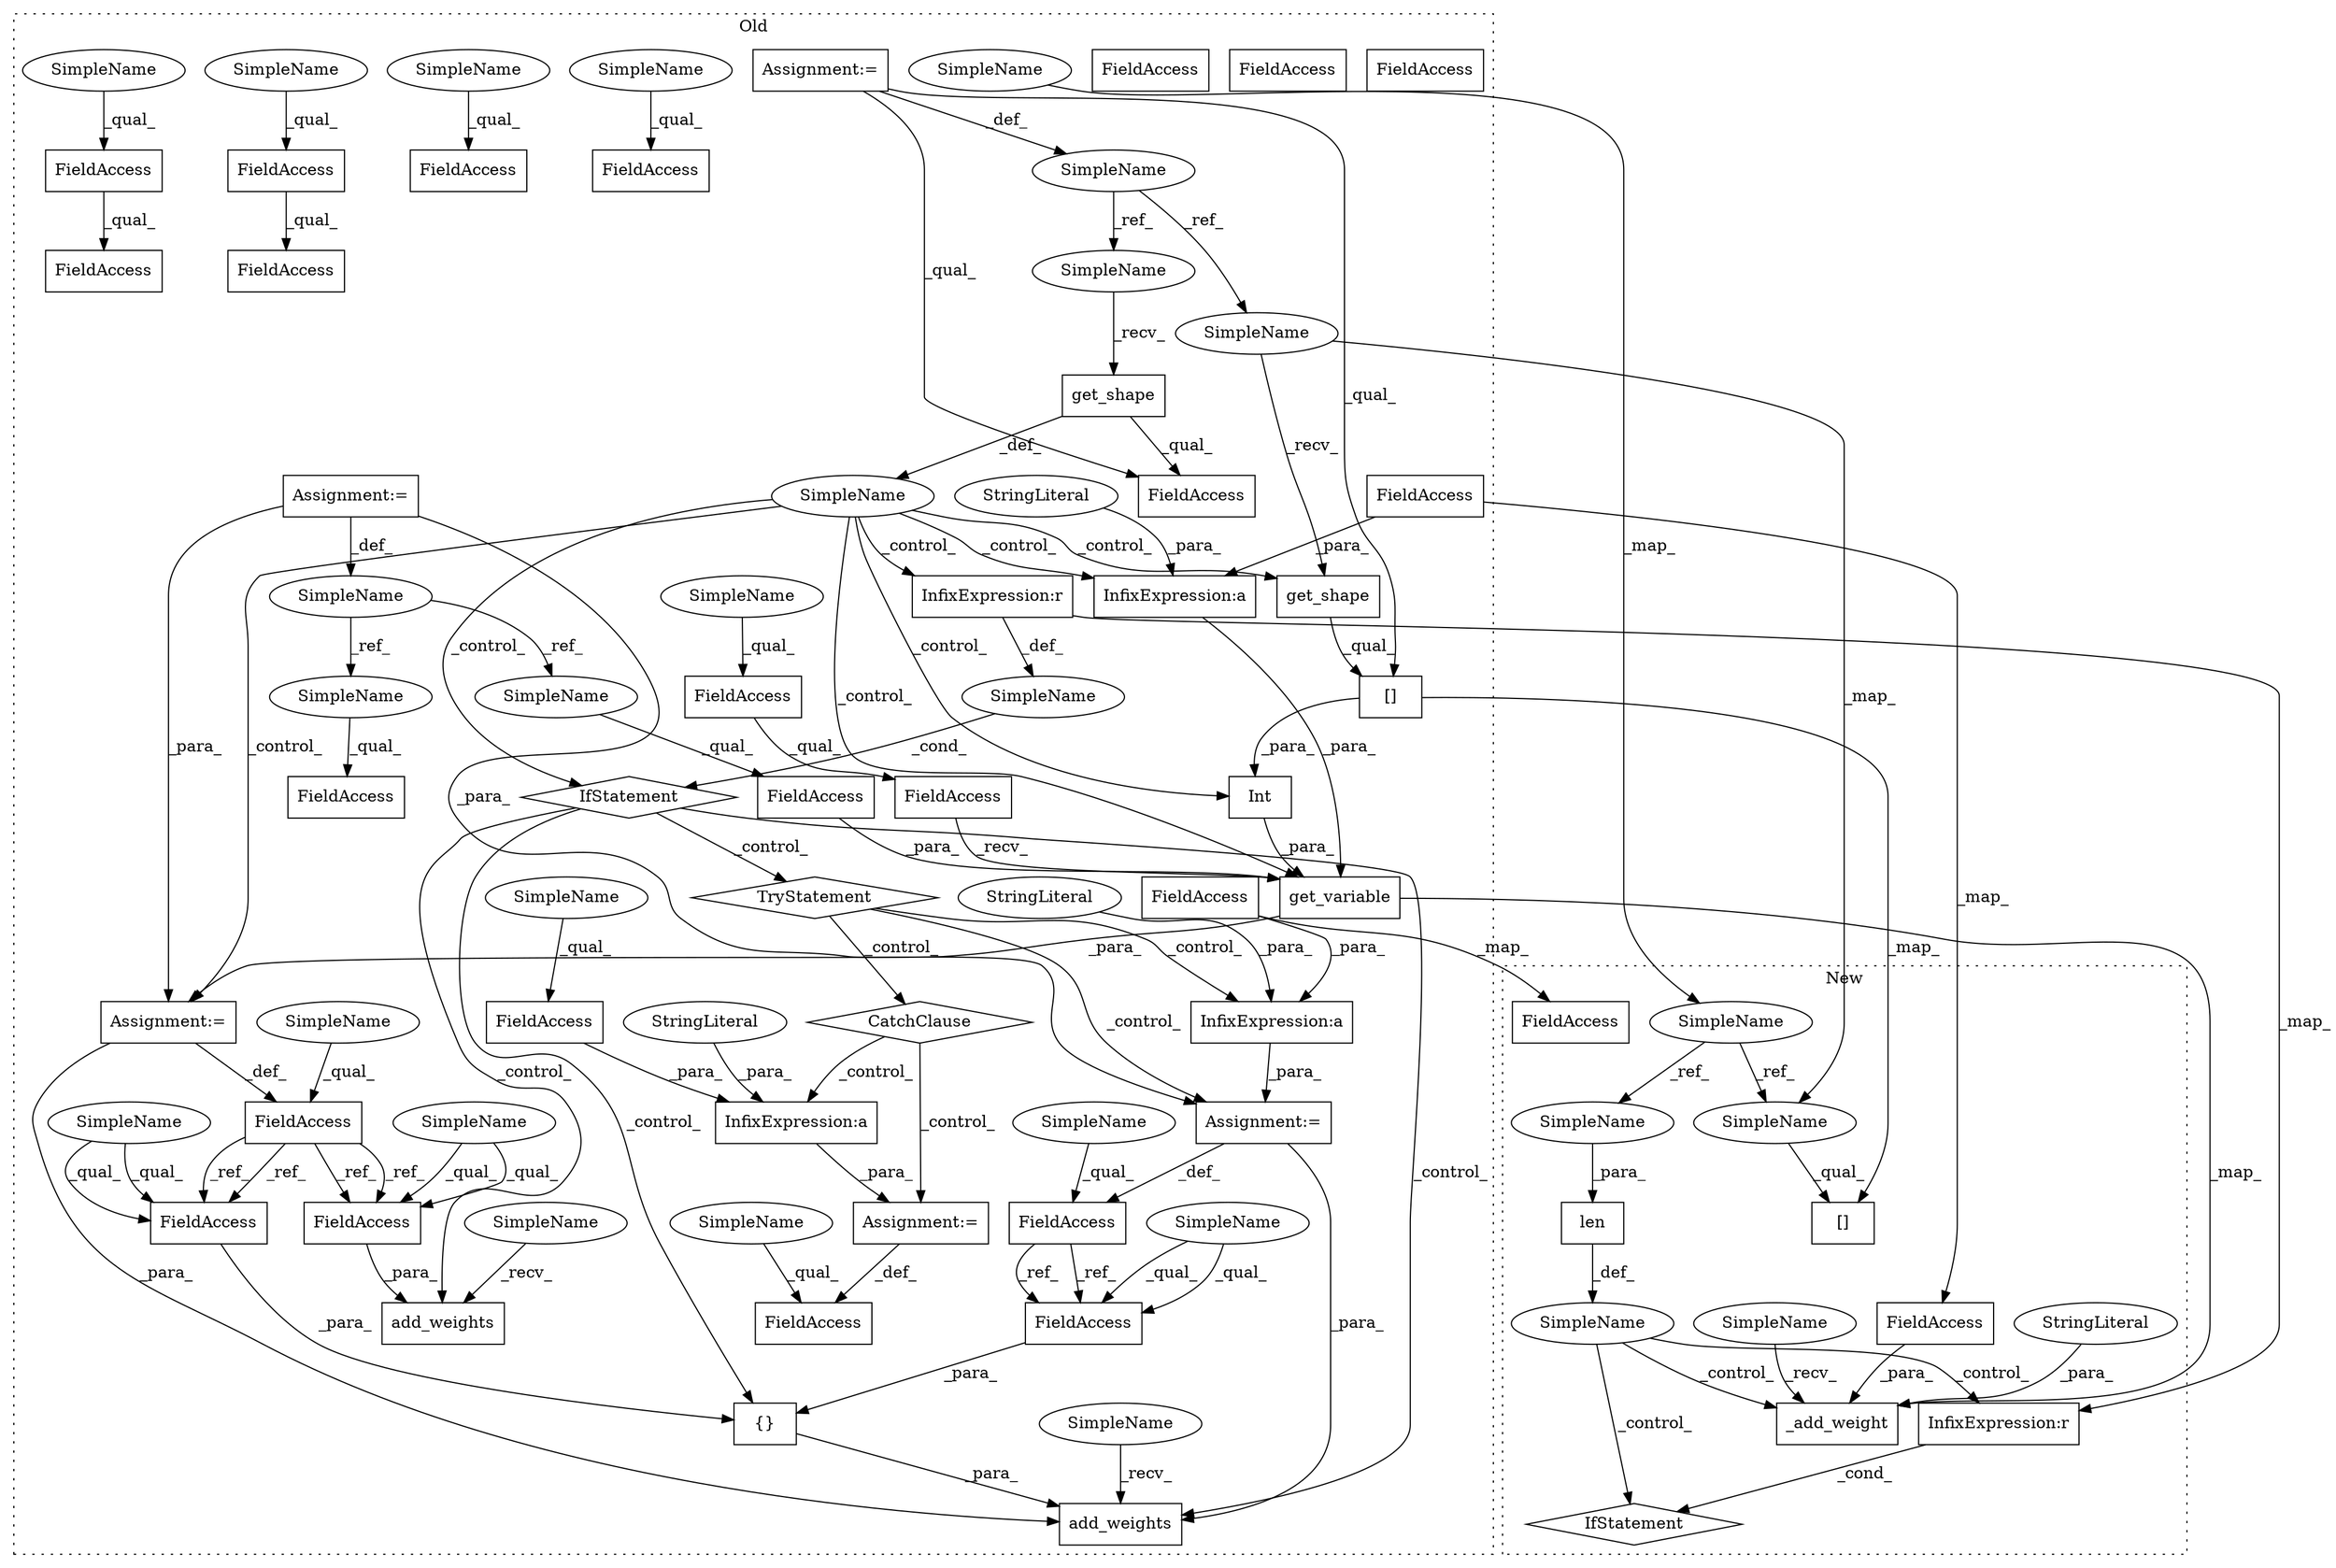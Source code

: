 digraph G {
subgraph cluster0 {
1 [label="get_variable" a="32" s="1495,1614" l="13,1" shape="box"];
3 [label="FieldAccess" a="22" s="1576" l="21" shape="box"];
4 [label="FieldAccess" a="22" s="1474" l="20" shape="box"];
5 [label="FieldAccess" a="22" s="1474" l="17" shape="box"];
6 [label="FieldAccess" a="22" s="1467" l="6" shape="box"];
7 [label="InfixExpression:a" a="27" s="1518" l="3" shape="box"];
9 [label="FieldAccess" a="22" s="1509" l="9" shape="box"];
10 [label="StringLiteral" a="45" s="1521" l="5" shape="ellipse"];
12 [label="FieldAccess" a="22" s="1668" l="6" shape="box"];
13 [label="Assignment:=" a="7" s="1473" l="1" shape="box"];
14 [label="FieldAccess" a="22" s="2057" l="6" shape="box"];
15 [label="add_weights" a="32" s="2045,2063" l="12,1" shape="box"];
16 [label="FieldAccess" a="22" s="2003" l="6" shape="box"];
17 [label="FieldAccess" a="22" s="2010" l="6" shape="box"];
18 [label="IfStatement" a="25" s="1621,1644" l="4,2" shape="diamond"];
20 [label="FieldAccess" a="22" s="1710" l="9" shape="box"];
21 [label="{}" a="4" s="2002,2016" l="1,1" shape="box"];
22 [label="add_weights" a="32" s="1981,2017" l="12,1" shape="box"];
23 [label="SimpleName" a="42" s="1159" l="12" shape="ellipse"];
24 [label="FieldAccess" a="22" s="1753" l="21" shape="box"];
25 [label="FieldAccess" a="22" s="1856" l="17" shape="box"];
26 [label="FieldAccess" a="22" s="1856" l="20" shape="box"];
27 [label="FieldAccess" a="22" s="1675" l="17" shape="box"];
28 [label="Assignment:=" a="7" s="1159" l="12" shape="box"];
29 [label="InfixExpression:a" a="27" s="1719" l="3" shape="box"];
30 [label="StringLiteral" a="45" s="1722" l="4" shape="ellipse"];
31 [label="FieldAccess" a="22" s="1675" l="20" shape="box"];
32 [label="Assignment:=" a="7" s="1674" l="1" shape="box"];
33 [label="InfixExpression:a" a="27" s="1900" l="3" shape="box"];
34 [label="SimpleName" a="42" s="" l="" shape="ellipse"];
35 [label="CatchClause" a="12" s="1803,1837" l="13,2" shape="diamond"];
36 [label="StringLiteral" a="45" s="1903" l="4" shape="ellipse"];
37 [label="FieldAccess" a="22" s="1891" l="9" shape="box"];
38 [label="FieldAccess" a="22" s="1849" l="6" shape="box"];
39 [label="TryStatement" a="54" s="1654" l="4" shape="diamond"];
40 [label="FieldAccess" a="22" s="1741" l="11" shape="box"];
41 [label="FieldAccess" a="22" s="1775" l="16" shape="box"];
42 [label="Assignment:=" a="7" s="1855" l="1" shape="box"];
43 [label="SimpleName" a="42" s="" l="" shape="ellipse"];
44 [label="get_shape" a="32" s="1445" l="11" shape="box"];
45 [label="Int" a="32" s="1434,1460" l="4,1" shape="box"];
46 [label="get_shape" a="32" s="1188" l="11" shape="box"];
47 [label="SimpleName" a="42" s="1110" l="6" shape="ellipse"];
50 [label="InfixExpression:r" a="27" s="1636" l="4" shape="box"];
52 [label="FieldAccess" a="22" s="1181" l="24" shape="box"];
55 [label="SimpleName" a="42" s="1079" l="6" shape="ellipse"];
57 [label="[]" a="2" s="1438,1459" l="19,1" shape="box"];
58 [label="Assignment:=" a="7" s="1110" l="6" shape="box"];
59 [label="SimpleName" a="42" s="1668" l="4" shape="ellipse"];
60 [label="SimpleName" a="42" s="1775" l="4" shape="ellipse"];
61 [label="SimpleName" a="42" s="1467" l="4" shape="ellipse"];
62 [label="SimpleName" a="42" s="2003" l="4" shape="ellipse"];
63 [label="SimpleName" a="42" s="2010" l="4" shape="ellipse"];
64 [label="SimpleName" a="42" s="1741" l="4" shape="ellipse"];
65 [label="SimpleName" a="42" s="1976" l="4" shape="ellipse"];
66 [label="SimpleName" a="42" s="2057" l="4" shape="ellipse"];
67 [label="SimpleName" a="42" s="2040" l="4" shape="ellipse"];
68 [label="FieldAccess" a="22" s="2010" l="6" shape="box"];
69 [label="SimpleName" a="42" s="1891" l="4" shape="ellipse"];
70 [label="SimpleName" a="42" s="1849" l="4" shape="ellipse"];
72 [label="FieldAccess" a="22" s="2057" l="6" shape="box"];
73 [label="FieldAccess" a="22" s="2003" l="6" shape="box"];
74 [label="SimpleName" a="42" s="1438" l="6" shape="ellipse"];
75 [label="SimpleName" a="42" s="1181" l="6" shape="ellipse"];
78 [label="SimpleName" a="42" s="1856" l="10" shape="ellipse"];
79 [label="SimpleName" a="42" s="1474" l="10" shape="ellipse"];
80 [label="SimpleName" a="42" s="1675" l="10" shape="ellipse"];
81 [label="SimpleName" a="42" s="1576" l="12" shape="ellipse"];
82 [label="SimpleName" a="42" s="1753" l="12" shape="ellipse"];
label = "Old";
style="dotted";
}
subgraph cluster1 {
2 [label="_add_weight" a="32" s="1344,1440" l="12,1" shape="box"];
8 [label="FieldAccess" a="22" s="1356" l="9" shape="box"];
11 [label="StringLiteral" a="45" s="1366" l="9" shape="ellipse"];
19 [label="FieldAccess" a="22" s="1497" l="9" shape="box"];
48 [label="SimpleName" a="42" s="" l="" shape="ellipse"];
49 [label="InfixExpression:r" a="27" s="1462" l="4" shape="box"];
51 [label="len" a="32" s="1071,1087" l="4,1" shape="box"];
53 [label="IfStatement" a="25" s="1447,1470" l="4,2" shape="diamond"];
54 [label="SimpleName" a="42" s="1034" l="12" shape="ellipse"];
56 [label="[]" a="2" s="1317,1332" l="13,1" shape="box"];
71 [label="SimpleName" a="42" s="1339" l="4" shape="ellipse"];
76 [label="SimpleName" a="42" s="1075" l="12" shape="ellipse"];
77 [label="SimpleName" a="42" s="1317" l="12" shape="ellipse"];
label = "New";
style="dotted";
}
1 -> 2 [label="_map_"];
1 -> 13 [label="_para_"];
3 -> 1 [label="_para_"];
4 -> 1 [label="_recv_"];
5 -> 4 [label="_qual_"];
6 -> 73 [label="_ref_"];
6 -> 72 [label="_ref_"];
6 -> 72 [label="_ref_"];
6 -> 73 [label="_ref_"];
7 -> 1 [label="_para_"];
8 -> 2 [label="_para_"];
9 -> 7 [label="_para_"];
9 -> 8 [label="_map_"];
10 -> 7 [label="_para_"];
11 -> 2 [label="_para_"];
12 -> 68 [label="_ref_"];
12 -> 68 [label="_ref_"];
13 -> 6 [label="_def_"];
13 -> 22 [label="_para_"];
18 -> 39 [label="_control_"];
18 -> 15 [label="_control_"];
18 -> 22 [label="_control_"];
18 -> 21 [label="_control_"];
20 -> 29 [label="_para_"];
20 -> 19 [label="_map_"];
21 -> 22 [label="_para_"];
23 -> 81 [label="_ref_"];
23 -> 82 [label="_ref_"];
25 -> 26 [label="_qual_"];
27 -> 31 [label="_qual_"];
28 -> 13 [label="_para_"];
28 -> 32 [label="_para_"];
28 -> 23 [label="_def_"];
29 -> 32 [label="_para_"];
30 -> 29 [label="_para_"];
32 -> 12 [label="_def_"];
32 -> 22 [label="_para_"];
33 -> 42 [label="_para_"];
34 -> 18 [label="_cond_"];
35 -> 33 [label="_control_"];
35 -> 42 [label="_control_"];
36 -> 33 [label="_para_"];
37 -> 33 [label="_para_"];
39 -> 32 [label="_control_"];
39 -> 35 [label="_control_"];
39 -> 29 [label="_control_"];
42 -> 38 [label="_def_"];
43 -> 7 [label="_control_"];
43 -> 18 [label="_control_"];
43 -> 45 [label="_control_"];
43 -> 50 [label="_control_"];
43 -> 13 [label="_control_"];
43 -> 44 [label="_control_"];
43 -> 1 [label="_control_"];
44 -> 57 [label="_qual_"];
45 -> 1 [label="_para_"];
46 -> 52 [label="_qual_"];
46 -> 43 [label="_def_"];
47 -> 74 [label="_ref_"];
47 -> 75 [label="_ref_"];
48 -> 49 [label="_control_"];
48 -> 2 [label="_control_"];
48 -> 53 [label="_control_"];
49 -> 53 [label="_cond_"];
50 -> 34 [label="_def_"];
50 -> 49 [label="_map_"];
51 -> 48 [label="_def_"];
54 -> 76 [label="_ref_"];
54 -> 77 [label="_ref_"];
55 -> 54 [label="_map_"];
57 -> 45 [label="_para_"];
57 -> 56 [label="_map_"];
58 -> 47 [label="_def_"];
58 -> 57 [label="_qual_"];
58 -> 52 [label="_qual_"];
59 -> 12 [label="_qual_"];
60 -> 41 [label="_qual_"];
61 -> 6 [label="_qual_"];
62 -> 73 [label="_qual_"];
62 -> 73 [label="_qual_"];
63 -> 68 [label="_qual_"];
63 -> 68 [label="_qual_"];
64 -> 40 [label="_qual_"];
65 -> 22 [label="_recv_"];
66 -> 72 [label="_qual_"];
66 -> 72 [label="_qual_"];
67 -> 15 [label="_recv_"];
68 -> 21 [label="_para_"];
69 -> 37 [label="_qual_"];
70 -> 38 [label="_qual_"];
71 -> 2 [label="_recv_"];
72 -> 15 [label="_para_"];
73 -> 21 [label="_para_"];
74 -> 77 [label="_map_"];
74 -> 44 [label="_recv_"];
75 -> 46 [label="_recv_"];
76 -> 51 [label="_para_"];
77 -> 56 [label="_qual_"];
78 -> 25 [label="_qual_"];
79 -> 5 [label="_qual_"];
80 -> 27 [label="_qual_"];
81 -> 3 [label="_qual_"];
82 -> 24 [label="_qual_"];
}
